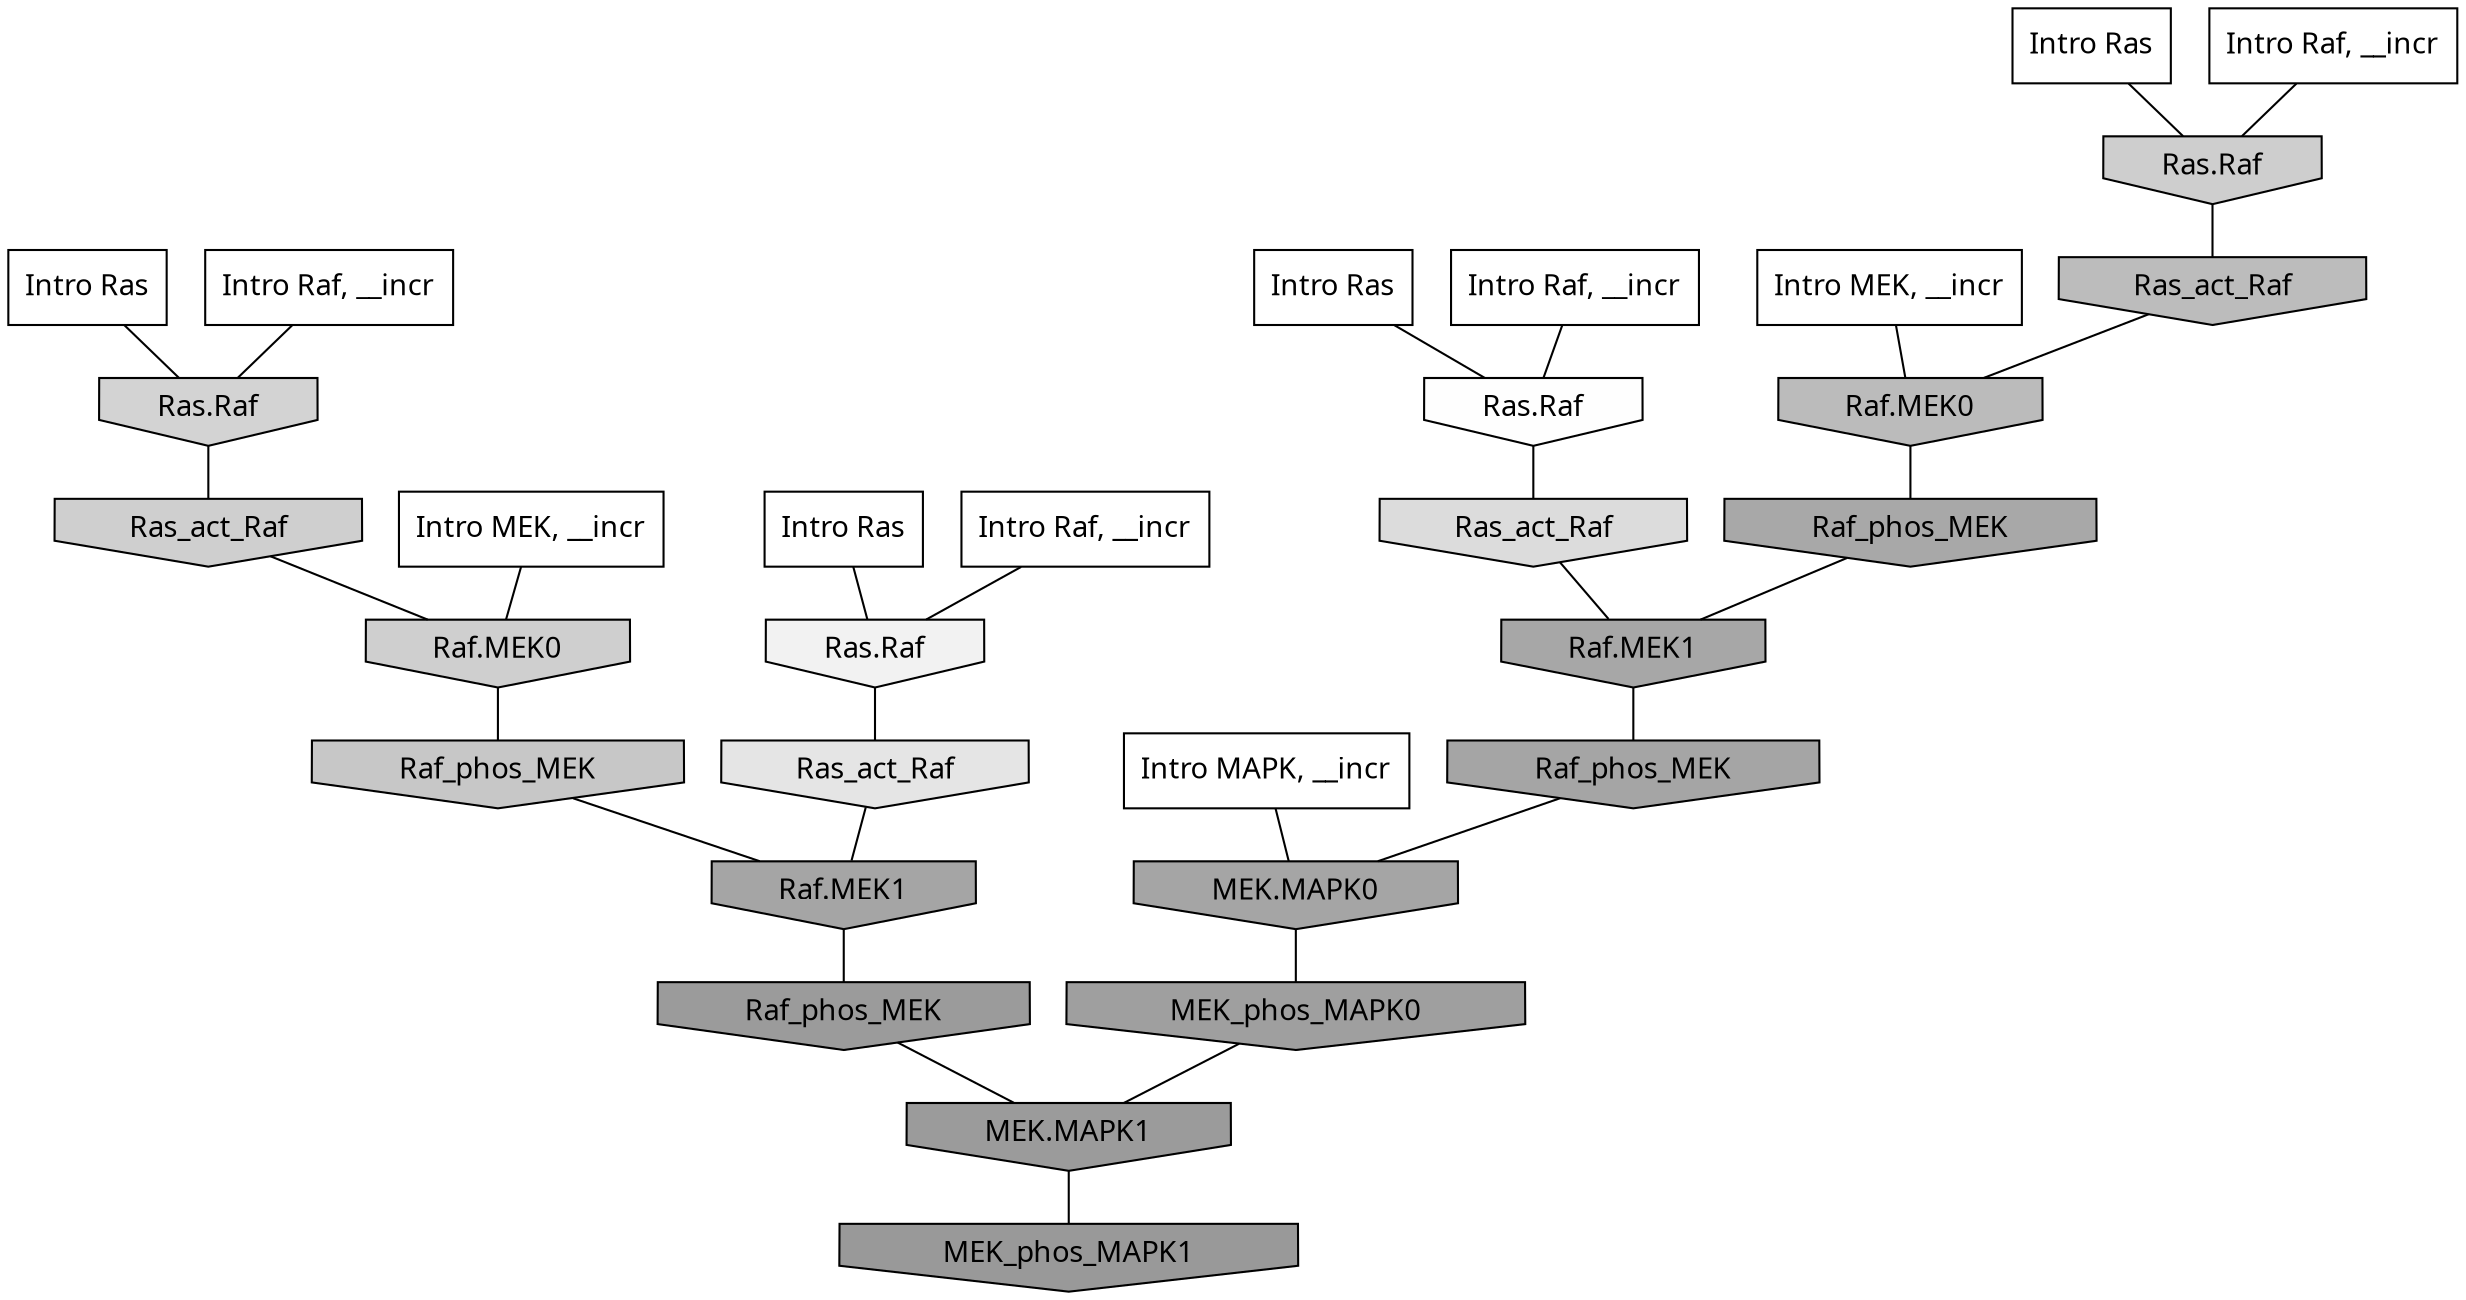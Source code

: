 digraph G{
  rankdir="TB";
  ranksep=0.30;
  node [fontname="CMU Serif"];
  edge [fontname="CMU Serif"];
  
  2 [label="Intro Ras", shape=rectangle, style=filled, fillcolor="0.000 0.000 1.000"]
  
  9 [label="Intro Ras", shape=rectangle, style=filled, fillcolor="0.000 0.000 1.000"]
  
  43 [label="Intro Ras", shape=rectangle, style=filled, fillcolor="0.000 0.000 1.000"]
  
  64 [label="Intro Ras", shape=rectangle, style=filled, fillcolor="0.000 0.000 1.000"]
  
  301 [label="Intro Raf, __incr", shape=rectangle, style=filled, fillcolor="0.000 0.000 1.000"]
  
  551 [label="Intro Raf, __incr", shape=rectangle, style=filled, fillcolor="0.000 0.000 1.000"]
  
  563 [label="Intro Raf, __incr", shape=rectangle, style=filled, fillcolor="0.000 0.000 1.000"]
  
  641 [label="Intro Raf, __incr", shape=rectangle, style=filled, fillcolor="0.000 0.000 1.000"]
  
  1798 [label="Intro MEK, __incr", shape=rectangle, style=filled, fillcolor="0.000 0.000 1.000"]
  
  1801 [label="Intro MEK, __incr", shape=rectangle, style=filled, fillcolor="0.000 0.000 1.000"]
  
  2485 [label="Intro MAPK, __incr", shape=rectangle, style=filled, fillcolor="0.000 0.000 1.000"]
  
  3341 [label="Ras.Raf", shape=invhouse, style=filled, fillcolor="0.000 0.000 0.996"]
  
  3668 [label="Ras.Raf", shape=invhouse, style=filled, fillcolor="0.000 0.000 0.948"]
  
  4357 [label="Ras_act_Raf", shape=invhouse, style=filled, fillcolor="0.000 0.000 0.898"]
  
  4891 [label="Ras_act_Raf", shape=invhouse, style=filled, fillcolor="0.000 0.000 0.863"]
  
  5498 [label="Ras.Raf", shape=invhouse, style=filled, fillcolor="0.000 0.000 0.827"]
  
  5756 [label="Ras_act_Raf", shape=invhouse, style=filled, fillcolor="0.000 0.000 0.812"]
  
  5758 [label="Raf.MEK0", shape=invhouse, style=filled, fillcolor="0.000 0.000 0.812"]
  
  5881 [label="Ras.Raf", shape=invhouse, style=filled, fillcolor="0.000 0.000 0.806"]
  
  6401 [label="Raf_phos_MEK", shape=invhouse, style=filled, fillcolor="0.000 0.000 0.780"]
  
  7610 [label="Ras_act_Raf", shape=invhouse, style=filled, fillcolor="0.000 0.000 0.737"]
  
  7755 [label="Raf.MEK0", shape=invhouse, style=filled, fillcolor="0.000 0.000 0.732"]
  
  10468 [label="Raf_phos_MEK", shape=invhouse, style=filled, fillcolor="0.000 0.000 0.660"]
  
  10753 [label="Raf.MEK1", shape=invhouse, style=filled, fillcolor="0.000 0.000 0.654"]
  
  11049 [label="Raf.MEK1", shape=invhouse, style=filled, fillcolor="0.000 0.000 0.648"]
  
  11130 [label="Raf_phos_MEK", shape=invhouse, style=filled, fillcolor="0.000 0.000 0.646"]
  
  11133 [label="MEK.MAPK0", shape=invhouse, style=filled, fillcolor="0.000 0.000 0.646"]
  
  12446 [label="MEK_phos_MAPK0", shape=invhouse, style=filled, fillcolor="0.000 0.000 0.622"]
  
  13292 [label="Raf_phos_MEK", shape=invhouse, style=filled, fillcolor="0.000 0.000 0.608"]
  
  13430 [label="MEK.MAPK1", shape=invhouse, style=filled, fillcolor="0.000 0.000 0.606"]
  
  13837 [label="MEK_phos_MAPK1", shape=invhouse, style=filled, fillcolor="0.000 0.000 0.600"]
  
  
  13430 -> 13837 [dir=none, color="0.000 0.000 0.000"] 
  13292 -> 13430 [dir=none, color="0.000 0.000 0.000"] 
  12446 -> 13430 [dir=none, color="0.000 0.000 0.000"] 
  11133 -> 12446 [dir=none, color="0.000 0.000 0.000"] 
  11130 -> 11133 [dir=none, color="0.000 0.000 0.000"] 
  11049 -> 13292 [dir=none, color="0.000 0.000 0.000"] 
  10753 -> 11130 [dir=none, color="0.000 0.000 0.000"] 
  10468 -> 10753 [dir=none, color="0.000 0.000 0.000"] 
  7755 -> 10468 [dir=none, color="0.000 0.000 0.000"] 
  7610 -> 7755 [dir=none, color="0.000 0.000 0.000"] 
  6401 -> 11049 [dir=none, color="0.000 0.000 0.000"] 
  5881 -> 7610 [dir=none, color="0.000 0.000 0.000"] 
  5758 -> 6401 [dir=none, color="0.000 0.000 0.000"] 
  5756 -> 5758 [dir=none, color="0.000 0.000 0.000"] 
  5498 -> 5756 [dir=none, color="0.000 0.000 0.000"] 
  4891 -> 10753 [dir=none, color="0.000 0.000 0.000"] 
  4357 -> 11049 [dir=none, color="0.000 0.000 0.000"] 
  3668 -> 4357 [dir=none, color="0.000 0.000 0.000"] 
  3341 -> 4891 [dir=none, color="0.000 0.000 0.000"] 
  2485 -> 11133 [dir=none, color="0.000 0.000 0.000"] 
  1801 -> 5758 [dir=none, color="0.000 0.000 0.000"] 
  1798 -> 7755 [dir=none, color="0.000 0.000 0.000"] 
  641 -> 5498 [dir=none, color="0.000 0.000 0.000"] 
  563 -> 5881 [dir=none, color="0.000 0.000 0.000"] 
  551 -> 3668 [dir=none, color="0.000 0.000 0.000"] 
  301 -> 3341 [dir=none, color="0.000 0.000 0.000"] 
  64 -> 5881 [dir=none, color="0.000 0.000 0.000"] 
  43 -> 3341 [dir=none, color="0.000 0.000 0.000"] 
  9 -> 3668 [dir=none, color="0.000 0.000 0.000"] 
  2 -> 5498 [dir=none, color="0.000 0.000 0.000"] 
  
  }
